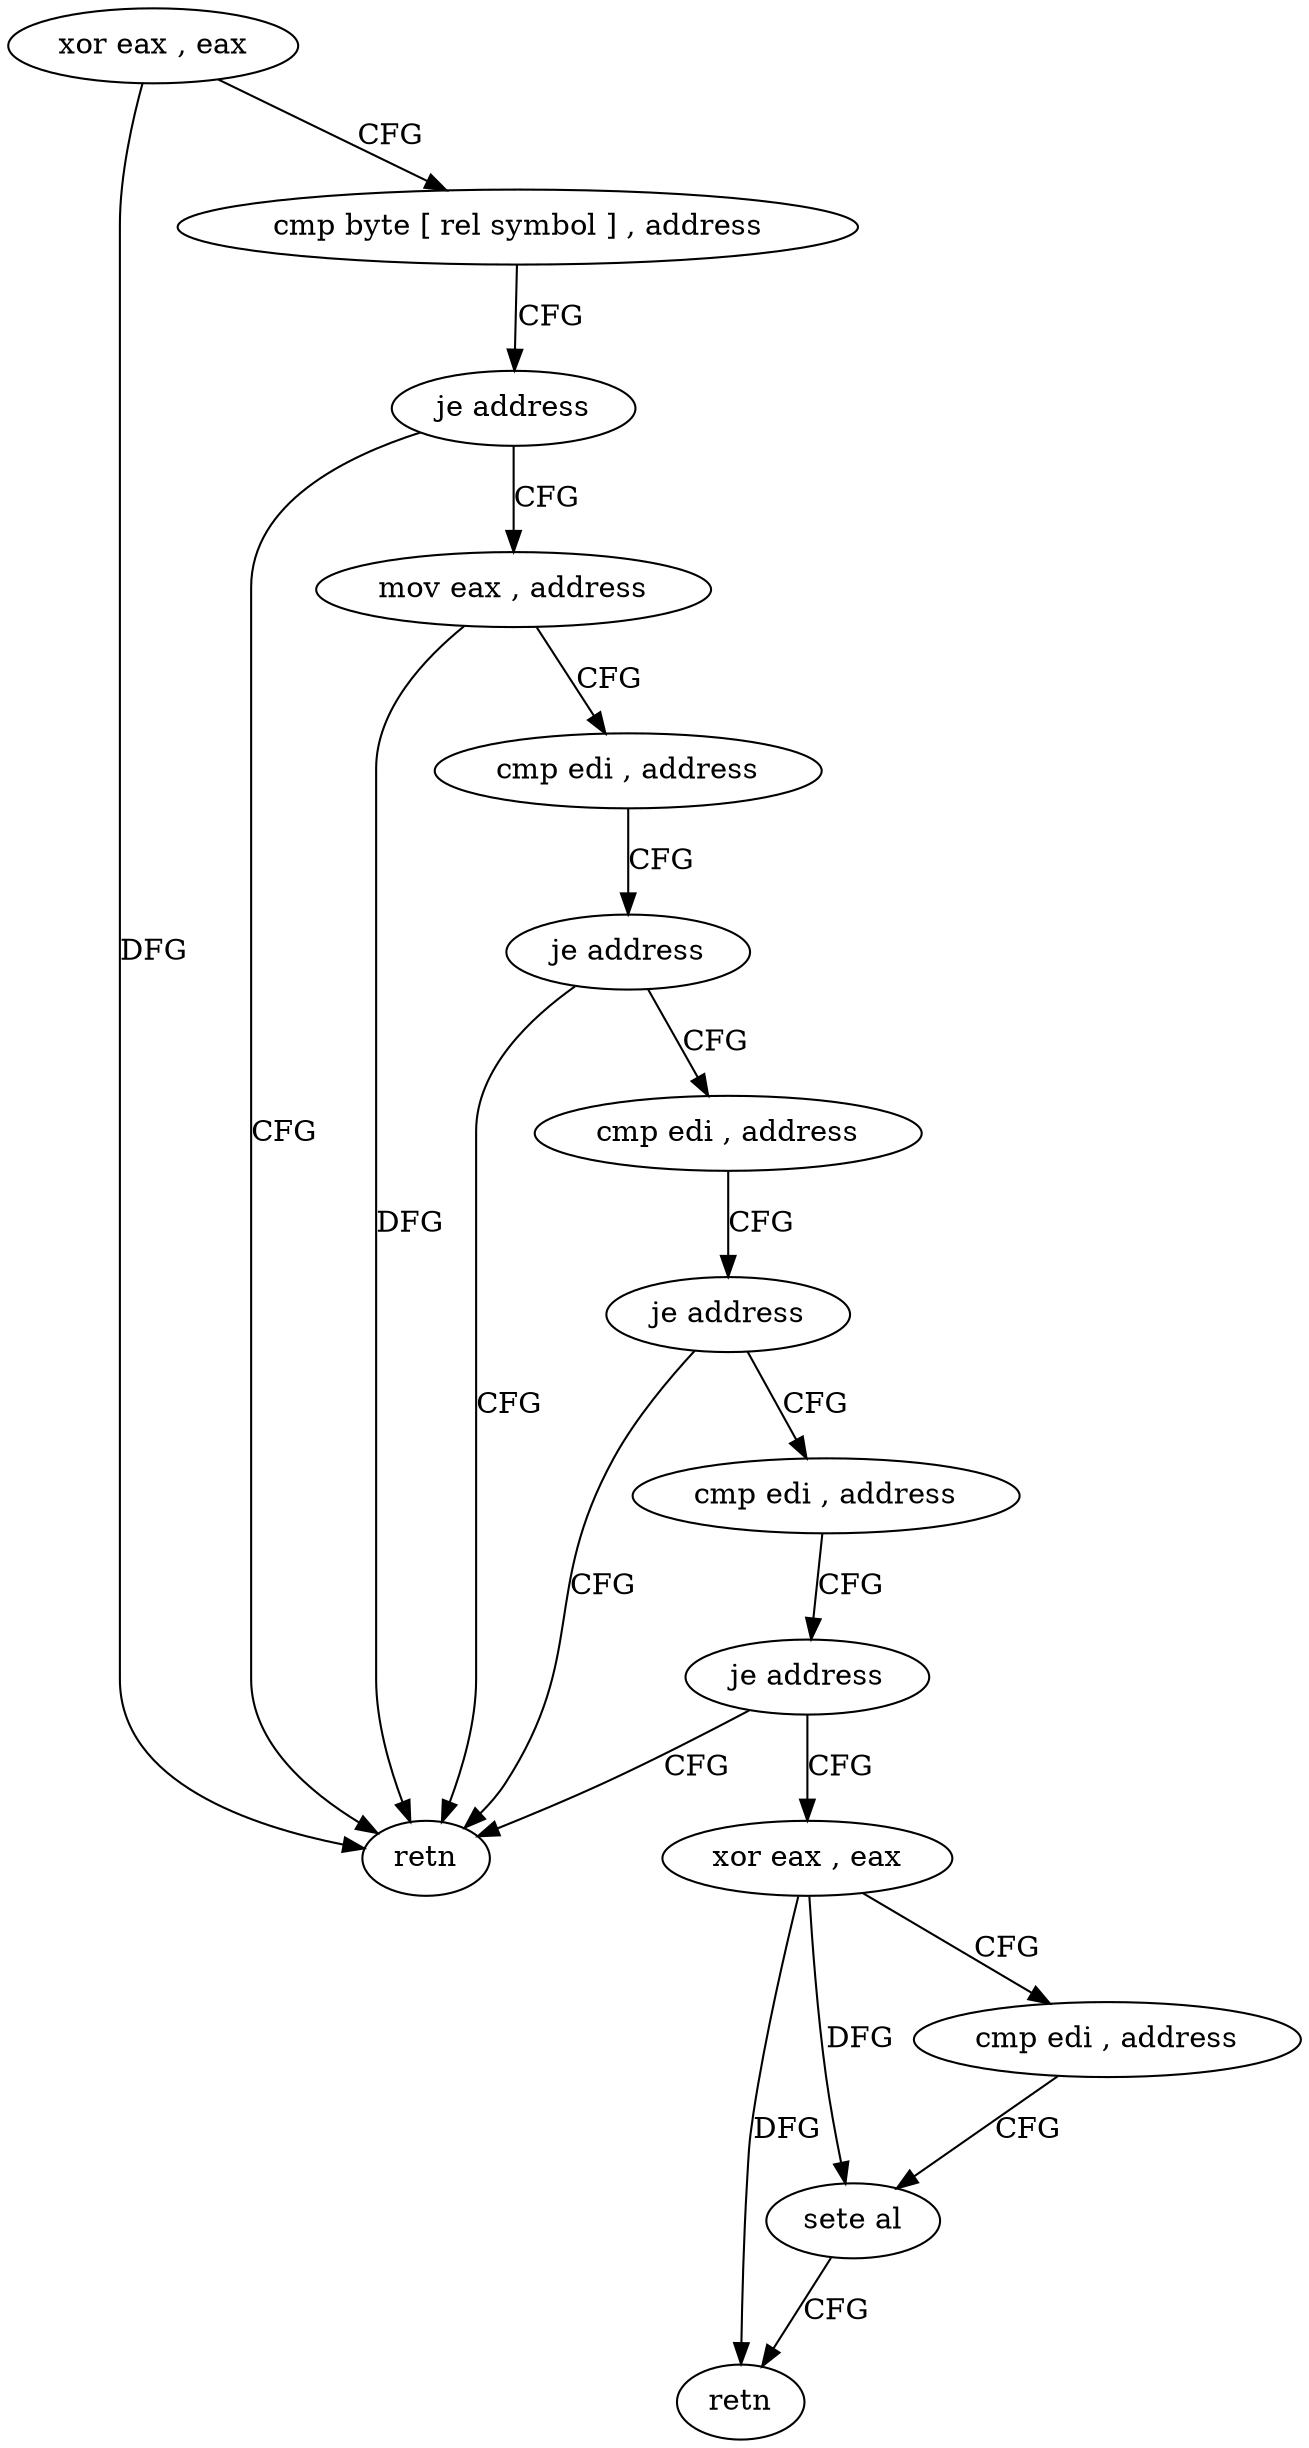 digraph "func" {
"4207248" [label = "xor eax , eax" ]
"4207250" [label = "cmp byte [ rel symbol ] , address" ]
"4207257" [label = "je address" ]
"4207260" [label = "mov eax , address" ]
"4207259" [label = "retn" ]
"4207265" [label = "cmp edi , address" ]
"4207271" [label = "je address" ]
"4207273" [label = "cmp edi , address" ]
"4207279" [label = "je address" ]
"4207281" [label = "cmp edi , address" ]
"4207287" [label = "je address" ]
"4207289" [label = "xor eax , eax" ]
"4207291" [label = "cmp edi , address" ]
"4207297" [label = "sete al" ]
"4207300" [label = "retn" ]
"4207248" -> "4207250" [ label = "CFG" ]
"4207248" -> "4207259" [ label = "DFG" ]
"4207250" -> "4207257" [ label = "CFG" ]
"4207257" -> "4207260" [ label = "CFG" ]
"4207257" -> "4207259" [ label = "CFG" ]
"4207260" -> "4207265" [ label = "CFG" ]
"4207260" -> "4207259" [ label = "DFG" ]
"4207265" -> "4207271" [ label = "CFG" ]
"4207271" -> "4207259" [ label = "CFG" ]
"4207271" -> "4207273" [ label = "CFG" ]
"4207273" -> "4207279" [ label = "CFG" ]
"4207279" -> "4207259" [ label = "CFG" ]
"4207279" -> "4207281" [ label = "CFG" ]
"4207281" -> "4207287" [ label = "CFG" ]
"4207287" -> "4207259" [ label = "CFG" ]
"4207287" -> "4207289" [ label = "CFG" ]
"4207289" -> "4207291" [ label = "CFG" ]
"4207289" -> "4207297" [ label = "DFG" ]
"4207289" -> "4207300" [ label = "DFG" ]
"4207291" -> "4207297" [ label = "CFG" ]
"4207297" -> "4207300" [ label = "CFG" ]
}
